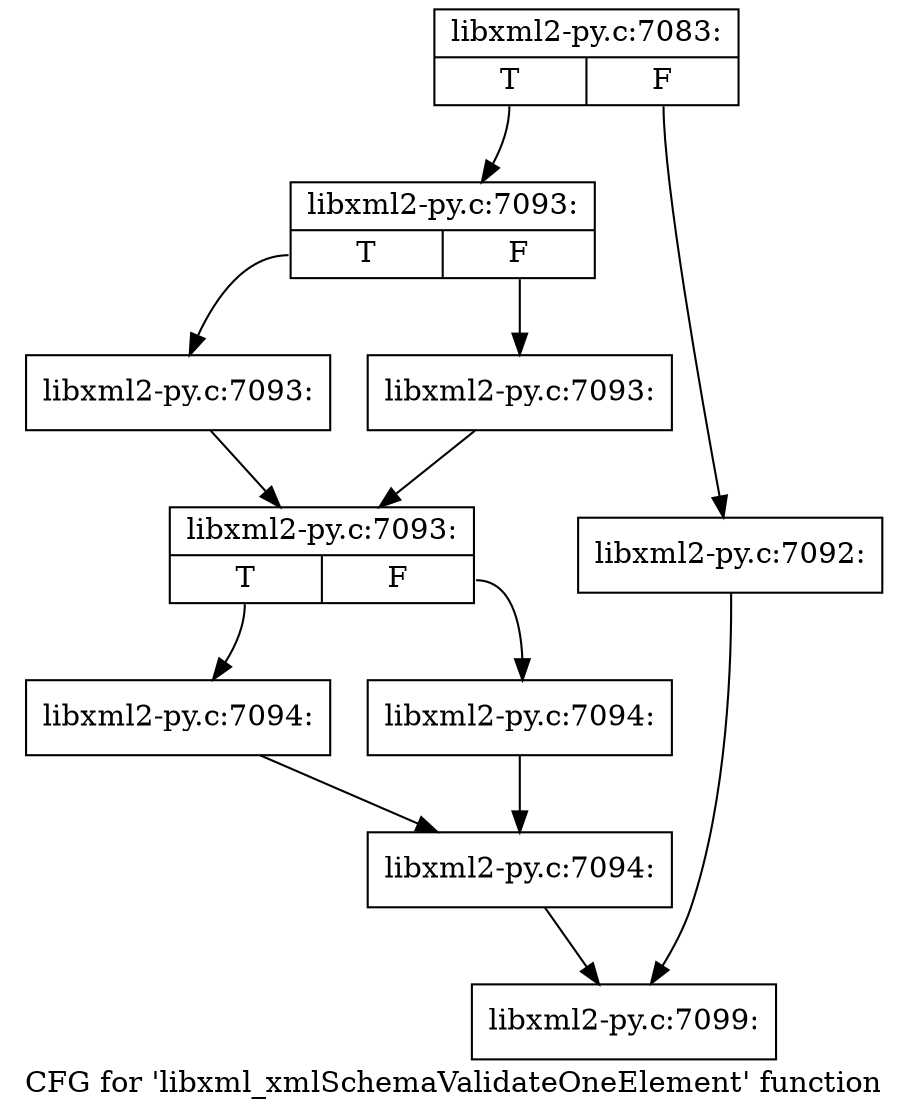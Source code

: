 digraph "CFG for 'libxml_xmlSchemaValidateOneElement' function" {
	label="CFG for 'libxml_xmlSchemaValidateOneElement' function";

	Node0x42d1d00 [shape=record,label="{libxml2-py.c:7083:|{<s0>T|<s1>F}}"];
	Node0x42d1d00:s0 -> Node0x42d8f00;
	Node0x42d1d00:s1 -> Node0x42d8eb0;
	Node0x42d8eb0 [shape=record,label="{libxml2-py.c:7092:}"];
	Node0x42d8eb0 -> Node0x3f533f0;
	Node0x42d8f00 [shape=record,label="{libxml2-py.c:7093:|{<s0>T|<s1>F}}"];
	Node0x42d8f00:s0 -> Node0x42d97a0;
	Node0x42d8f00:s1 -> Node0x42d97f0;
	Node0x42d97a0 [shape=record,label="{libxml2-py.c:7093:}"];
	Node0x42d97a0 -> Node0x42d9840;
	Node0x42d97f0 [shape=record,label="{libxml2-py.c:7093:}"];
	Node0x42d97f0 -> Node0x42d9840;
	Node0x42d9840 [shape=record,label="{libxml2-py.c:7093:|{<s0>T|<s1>F}}"];
	Node0x42d9840:s0 -> Node0x42d9e70;
	Node0x42d9840:s1 -> Node0x42d9ec0;
	Node0x42d9e70 [shape=record,label="{libxml2-py.c:7094:}"];
	Node0x42d9e70 -> Node0x42d9f10;
	Node0x42d9ec0 [shape=record,label="{libxml2-py.c:7094:}"];
	Node0x42d9ec0 -> Node0x42d9f10;
	Node0x42d9f10 [shape=record,label="{libxml2-py.c:7094:}"];
	Node0x42d9f10 -> Node0x3f533f0;
	Node0x3f533f0 [shape=record,label="{libxml2-py.c:7099:}"];
}
